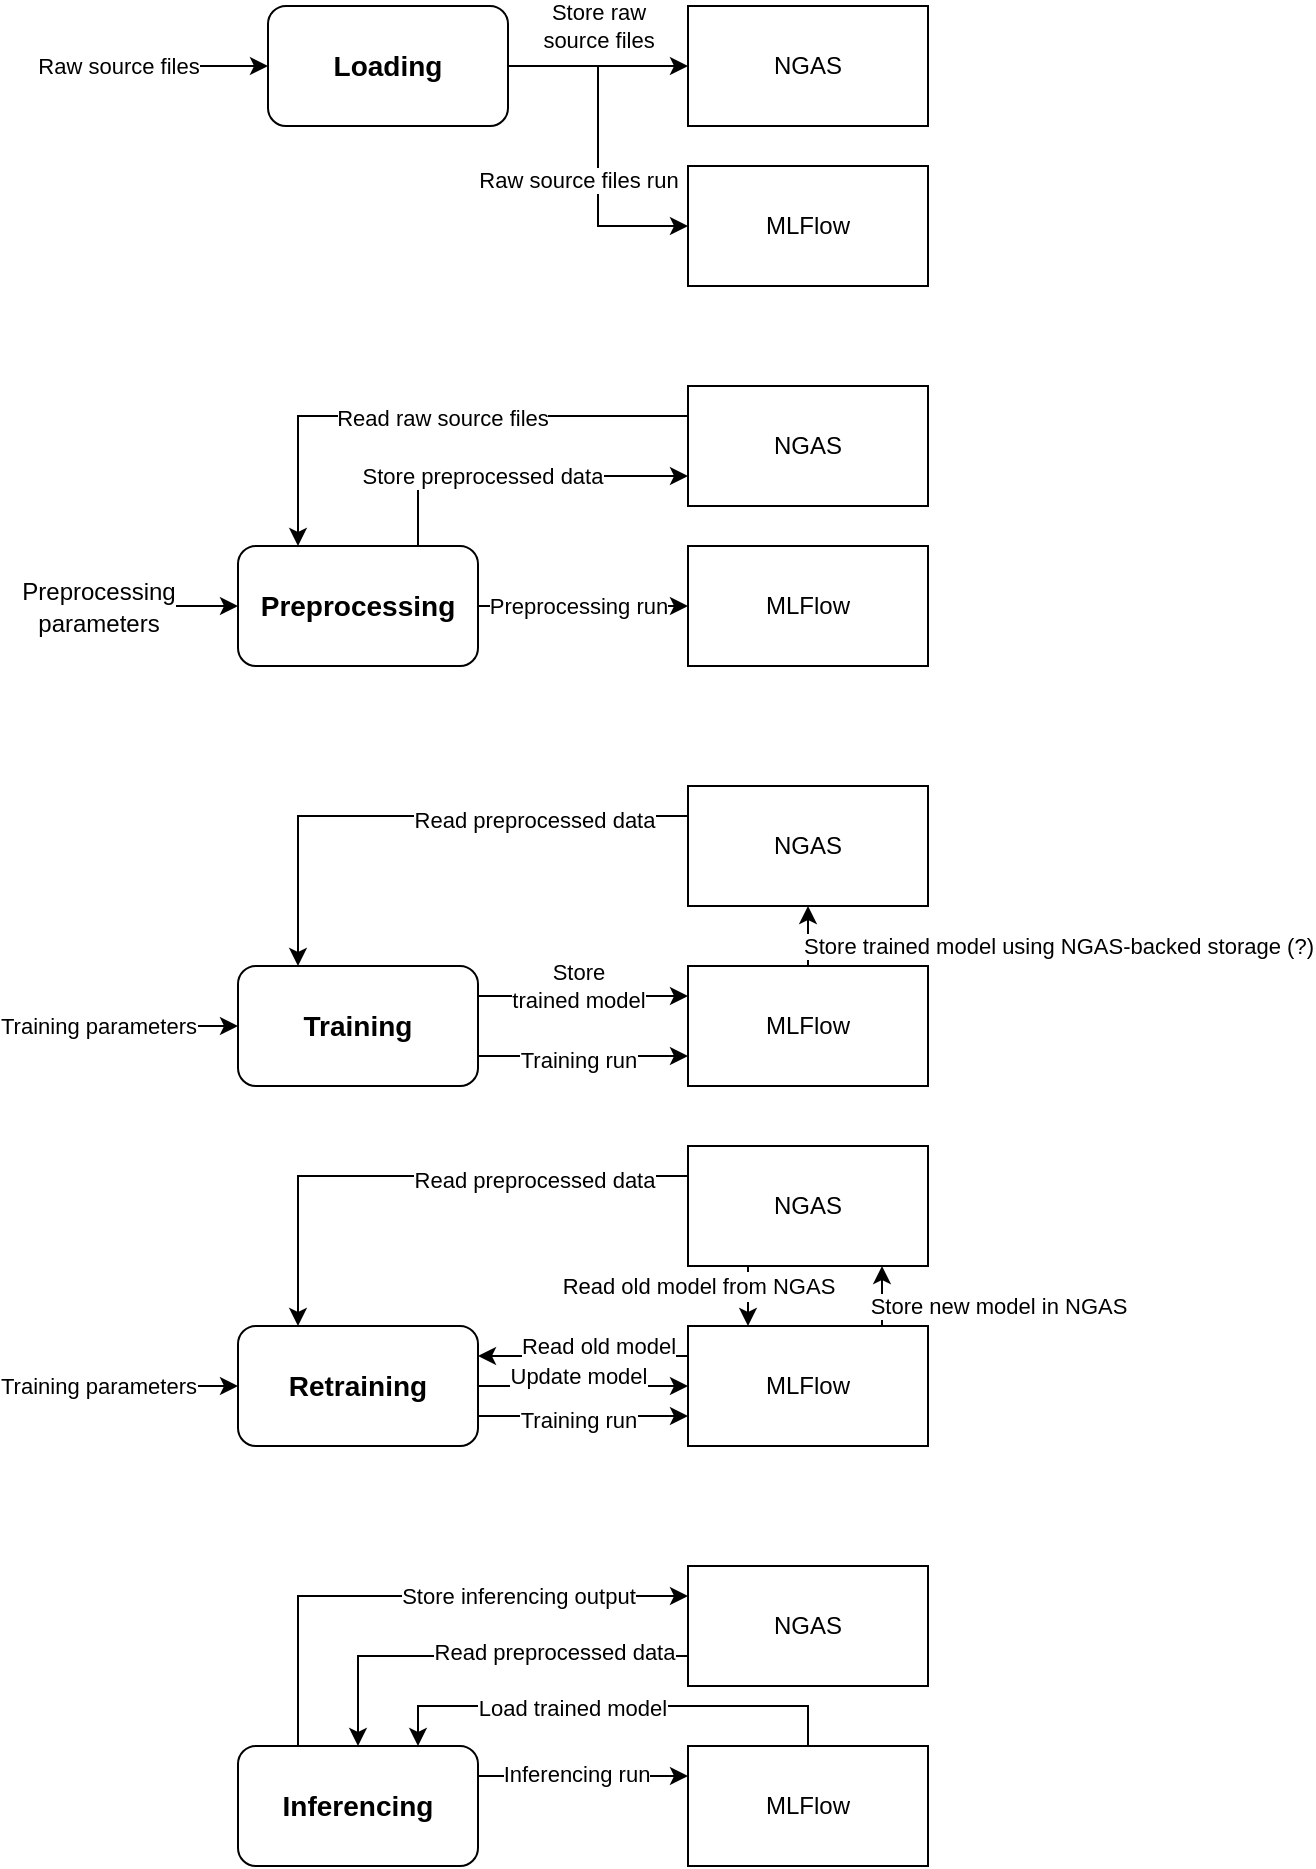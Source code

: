 <mxfile version="15.6.6" type="device"><diagram id="5dbOUXZhLIxRBl6OEjL3" name="Page-1"><mxGraphModel dx="888" dy="607" grid="1" gridSize="10" guides="1" tooltips="1" connect="1" arrows="1" fold="1" page="1" pageScale="1" pageWidth="850" pageHeight="1100" math="0" shadow="0"><root><mxCell id="0"/><mxCell id="1" parent="0"/><mxCell id="uUH0PDPOnwpwheN3JYVn-45" value="&lt;div&gt;Store raw &lt;br&gt;&lt;/div&gt;&lt;div&gt;source files&lt;/div&gt;" style="edgeStyle=orthogonalEdgeStyle;rounded=0;orthogonalLoop=1;jettySize=auto;html=1;exitX=1;exitY=0.5;exitDx=0;exitDy=0;entryX=0;entryY=0.5;entryDx=0;entryDy=0;labelBackgroundColor=default;fontColor=default;strokeColor=default;" edge="1" parent="1" source="uUH0PDPOnwpwheN3JYVn-38" target="uUH0PDPOnwpwheN3JYVn-44"><mxGeometry y="20" relative="1" as="geometry"><mxPoint as="offset"/></mxGeometry></mxCell><mxCell id="uUH0PDPOnwpwheN3JYVn-47" value="Raw source files run" style="edgeStyle=orthogonalEdgeStyle;rounded=0;orthogonalLoop=1;jettySize=auto;html=1;exitX=1;exitY=0.5;exitDx=0;exitDy=0;entryX=0;entryY=0.5;entryDx=0;entryDy=0;labelBackgroundColor=default;fontColor=default;strokeColor=default;" edge="1" parent="1" source="uUH0PDPOnwpwheN3JYVn-38" target="uUH0PDPOnwpwheN3JYVn-46"><mxGeometry x="0.2" y="-10" relative="1" as="geometry"><mxPoint as="offset"/></mxGeometry></mxCell><mxCell id="uUH0PDPOnwpwheN3JYVn-38" value="Loading" style="rounded=1;whiteSpace=wrap;html=1;labelBackgroundColor=default;fontColor=default;strokeColor=default;fillColor=default;gradientColor=none;fontSize=14;fontStyle=1" vertex="1" parent="1"><mxGeometry x="145" y="30" width="120" height="60" as="geometry"/></mxCell><mxCell id="uUH0PDPOnwpwheN3JYVn-53" style="edgeStyle=orthogonalEdgeStyle;rounded=0;orthogonalLoop=1;jettySize=auto;html=1;exitX=0.75;exitY=0;exitDx=0;exitDy=0;entryX=0;entryY=0.75;entryDx=0;entryDy=0;labelBackgroundColor=default;fontColor=default;strokeColor=default;" edge="1" parent="1" source="uUH0PDPOnwpwheN3JYVn-39" target="uUH0PDPOnwpwheN3JYVn-49"><mxGeometry relative="1" as="geometry"/></mxCell><mxCell id="uUH0PDPOnwpwheN3JYVn-56" value="Store preprocessed data" style="edgeLabel;html=1;align=center;verticalAlign=middle;resizable=0;points=[];fontColor=default;labelBackgroundColor=default;" vertex="1" connectable="0" parent="uUH0PDPOnwpwheN3JYVn-53"><mxGeometry x="-0.215" relative="1" as="geometry"><mxPoint as="offset"/></mxGeometry></mxCell><mxCell id="uUH0PDPOnwpwheN3JYVn-54" style="edgeStyle=orthogonalEdgeStyle;rounded=0;orthogonalLoop=1;jettySize=auto;html=1;exitX=1;exitY=0.5;exitDx=0;exitDy=0;entryX=0;entryY=0.5;entryDx=0;entryDy=0;labelBackgroundColor=default;fontColor=default;strokeColor=default;" edge="1" parent="1" source="uUH0PDPOnwpwheN3JYVn-39" target="uUH0PDPOnwpwheN3JYVn-51"><mxGeometry relative="1" as="geometry"/></mxCell><mxCell id="uUH0PDPOnwpwheN3JYVn-55" value="Preprocessing run" style="edgeLabel;html=1;align=center;verticalAlign=middle;resizable=0;points=[];fontColor=default;labelBackgroundColor=default;" vertex="1" connectable="0" parent="uUH0PDPOnwpwheN3JYVn-54"><mxGeometry x="-0.302" y="2" relative="1" as="geometry"><mxPoint x="13" y="2" as="offset"/></mxGeometry></mxCell><mxCell id="uUH0PDPOnwpwheN3JYVn-39" value="Preprocessing" style="rounded=1;whiteSpace=wrap;html=1;labelBackgroundColor=default;fontColor=default;strokeColor=default;fillColor=default;gradientColor=none;fontSize=14;fontStyle=1" vertex="1" parent="1"><mxGeometry x="130" y="300" width="120" height="60" as="geometry"/></mxCell><mxCell id="uUH0PDPOnwpwheN3JYVn-62" style="edgeStyle=orthogonalEdgeStyle;rounded=0;orthogonalLoop=1;jettySize=auto;html=1;exitX=1;exitY=0.25;exitDx=0;exitDy=0;entryX=0;entryY=0.25;entryDx=0;entryDy=0;labelBackgroundColor=default;fontColor=default;strokeColor=default;" edge="1" parent="1" source="uUH0PDPOnwpwheN3JYVn-40" target="uUH0PDPOnwpwheN3JYVn-59"><mxGeometry relative="1" as="geometry"/></mxCell><mxCell id="uUH0PDPOnwpwheN3JYVn-63" value="&lt;div&gt;Store&lt;br&gt;&lt;/div&gt;&lt;div&gt;trained model&lt;/div&gt;" style="edgeLabel;html=1;align=center;verticalAlign=middle;resizable=0;points=[];fontColor=default;labelBackgroundColor=default;" vertex="1" connectable="0" parent="uUH0PDPOnwpwheN3JYVn-62"><mxGeometry x="-0.323" y="-2" relative="1" as="geometry"><mxPoint x="14" y="-7" as="offset"/></mxGeometry></mxCell><mxCell id="uUH0PDPOnwpwheN3JYVn-64" style="edgeStyle=orthogonalEdgeStyle;rounded=0;orthogonalLoop=1;jettySize=auto;html=1;exitX=1;exitY=0.75;exitDx=0;exitDy=0;entryX=0;entryY=0.75;entryDx=0;entryDy=0;labelBackgroundColor=default;fontColor=default;strokeColor=default;" edge="1" parent="1" source="uUH0PDPOnwpwheN3JYVn-40" target="uUH0PDPOnwpwheN3JYVn-59"><mxGeometry relative="1" as="geometry"/></mxCell><mxCell id="uUH0PDPOnwpwheN3JYVn-65" value="Training run" style="edgeLabel;html=1;align=center;verticalAlign=middle;resizable=0;points=[];fontColor=default;labelBackgroundColor=default;" vertex="1" connectable="0" parent="uUH0PDPOnwpwheN3JYVn-64"><mxGeometry x="0.268" y="-2" relative="1" as="geometry"><mxPoint x="-17" as="offset"/></mxGeometry></mxCell><mxCell id="uUH0PDPOnwpwheN3JYVn-40" value="Training" style="rounded=1;whiteSpace=wrap;html=1;labelBackgroundColor=default;fontColor=default;strokeColor=default;fillColor=default;gradientColor=none;fontSize=14;fontStyle=1" vertex="1" parent="1"><mxGeometry x="130" y="510" width="120" height="60" as="geometry"/></mxCell><mxCell id="uUH0PDPOnwpwheN3JYVn-73" style="edgeStyle=orthogonalEdgeStyle;rounded=0;orthogonalLoop=1;jettySize=auto;html=1;exitX=1;exitY=0.25;exitDx=0;exitDy=0;entryX=0;entryY=0.25;entryDx=0;entryDy=0;labelBackgroundColor=default;fontColor=default;strokeColor=default;" edge="1" parent="1" source="uUH0PDPOnwpwheN3JYVn-41" target="uUH0PDPOnwpwheN3JYVn-68"><mxGeometry relative="1" as="geometry"/></mxCell><mxCell id="uUH0PDPOnwpwheN3JYVn-76" value="Inferencing run" style="edgeLabel;html=1;align=center;verticalAlign=middle;resizable=0;points=[];fontColor=default;labelBackgroundColor=default;" vertex="1" connectable="0" parent="uUH0PDPOnwpwheN3JYVn-73"><mxGeometry x="-0.31" y="1" relative="1" as="geometry"><mxPoint x="13" as="offset"/></mxGeometry></mxCell><mxCell id="uUH0PDPOnwpwheN3JYVn-74" style="edgeStyle=orthogonalEdgeStyle;rounded=0;orthogonalLoop=1;jettySize=auto;html=1;exitX=0.25;exitY=0;exitDx=0;exitDy=0;entryX=0;entryY=0.25;entryDx=0;entryDy=0;labelBackgroundColor=default;fontColor=default;strokeColor=default;" edge="1" parent="1" source="uUH0PDPOnwpwheN3JYVn-41" target="uUH0PDPOnwpwheN3JYVn-67"><mxGeometry relative="1" as="geometry"/></mxCell><mxCell id="uUH0PDPOnwpwheN3JYVn-75" value="Store inferencing output" style="edgeLabel;html=1;align=center;verticalAlign=middle;resizable=0;points=[];fontColor=default;labelBackgroundColor=default;" vertex="1" connectable="0" parent="uUH0PDPOnwpwheN3JYVn-74"><mxGeometry x="0.506" relative="1" as="geometry"><mxPoint x="-19" as="offset"/></mxGeometry></mxCell><mxCell id="uUH0PDPOnwpwheN3JYVn-41" value="Inferencing" style="rounded=1;whiteSpace=wrap;html=1;labelBackgroundColor=default;fontColor=default;strokeColor=default;fillColor=default;gradientColor=none;fontSize=14;fontStyle=1" vertex="1" parent="1"><mxGeometry x="130" y="900" width="120" height="60" as="geometry"/></mxCell><mxCell id="uUH0PDPOnwpwheN3JYVn-43" value="Raw source files" style="edgeStyle=orthogonalEdgeStyle;rounded=0;orthogonalLoop=1;jettySize=auto;html=1;entryX=0;entryY=0.5;entryDx=0;entryDy=0;labelBackgroundColor=default;fontColor=default;strokeColor=default;" edge="1" parent="1" target="uUH0PDPOnwpwheN3JYVn-38"><mxGeometry x="-1" y="-10" relative="1" as="geometry"><mxPoint x="80" y="60" as="sourcePoint"/><Array as="points"><mxPoint x="80" y="60"/></Array><mxPoint x="-10" y="-10" as="offset"/></mxGeometry></mxCell><mxCell id="uUH0PDPOnwpwheN3JYVn-44" value="NGAS" style="rounded=0;whiteSpace=wrap;html=1;labelBackgroundColor=default;fontColor=default;strokeColor=default;fillColor=default;gradientColor=none;" vertex="1" parent="1"><mxGeometry x="355" y="30" width="120" height="60" as="geometry"/></mxCell><mxCell id="uUH0PDPOnwpwheN3JYVn-46" value="MLFlow" style="rounded=0;whiteSpace=wrap;html=1;labelBackgroundColor=default;fontColor=default;strokeColor=default;fillColor=default;gradientColor=none;" vertex="1" parent="1"><mxGeometry x="355" y="110" width="120" height="60" as="geometry"/></mxCell><mxCell id="uUH0PDPOnwpwheN3JYVn-52" style="edgeStyle=orthogonalEdgeStyle;rounded=0;orthogonalLoop=1;jettySize=auto;html=1;exitX=0;exitY=0.25;exitDx=0;exitDy=0;entryX=0.25;entryY=0;entryDx=0;entryDy=0;labelBackgroundColor=default;fontColor=default;strokeColor=default;" edge="1" parent="1" source="uUH0PDPOnwpwheN3JYVn-49" target="uUH0PDPOnwpwheN3JYVn-39"><mxGeometry relative="1" as="geometry"/></mxCell><mxCell id="uUH0PDPOnwpwheN3JYVn-57" value="Read raw source files" style="edgeLabel;html=1;align=center;verticalAlign=middle;resizable=0;points=[];fontColor=default;labelBackgroundColor=default;" vertex="1" connectable="0" parent="uUH0PDPOnwpwheN3JYVn-52"><mxGeometry x="-0.052" y="2" relative="1" as="geometry"><mxPoint y="-1" as="offset"/></mxGeometry></mxCell><mxCell id="uUH0PDPOnwpwheN3JYVn-49" value="NGAS" style="rounded=0;whiteSpace=wrap;html=1;labelBackgroundColor=default;fontColor=default;strokeColor=default;fillColor=default;gradientColor=none;" vertex="1" parent="1"><mxGeometry x="355" y="220" width="120" height="60" as="geometry"/></mxCell><mxCell id="uUH0PDPOnwpwheN3JYVn-51" value="MLFlow" style="rounded=0;whiteSpace=wrap;html=1;labelBackgroundColor=default;fontColor=default;strokeColor=default;fillColor=default;gradientColor=none;" vertex="1" parent="1"><mxGeometry x="355" y="300" width="120" height="60" as="geometry"/></mxCell><mxCell id="uUH0PDPOnwpwheN3JYVn-60" style="edgeStyle=orthogonalEdgeStyle;rounded=0;orthogonalLoop=1;jettySize=auto;html=1;exitX=0;exitY=0.25;exitDx=0;exitDy=0;entryX=0.25;entryY=0;entryDx=0;entryDy=0;labelBackgroundColor=default;fontColor=default;strokeColor=default;" edge="1" parent="1" source="uUH0PDPOnwpwheN3JYVn-58" target="uUH0PDPOnwpwheN3JYVn-40"><mxGeometry relative="1" as="geometry"/></mxCell><mxCell id="uUH0PDPOnwpwheN3JYVn-61" value="Read preprocessed data" style="edgeLabel;html=1;align=center;verticalAlign=middle;resizable=0;points=[];fontColor=default;labelBackgroundColor=default;" vertex="1" connectable="0" parent="uUH0PDPOnwpwheN3JYVn-60"><mxGeometry x="-0.429" y="2" relative="1" as="geometry"><mxPoint as="offset"/></mxGeometry></mxCell><mxCell id="uUH0PDPOnwpwheN3JYVn-58" value="NGAS" style="rounded=0;whiteSpace=wrap;html=1;labelBackgroundColor=default;fontColor=default;strokeColor=default;fillColor=default;gradientColor=none;" vertex="1" parent="1"><mxGeometry x="355" y="420" width="120" height="60" as="geometry"/></mxCell><mxCell id="uUH0PDPOnwpwheN3JYVn-66" value="Store trained model using NGAS-backed storage (?)" style="edgeStyle=orthogonalEdgeStyle;rounded=0;orthogonalLoop=1;jettySize=auto;html=1;exitX=0.5;exitY=0;exitDx=0;exitDy=0;entryX=0.5;entryY=1;entryDx=0;entryDy=0;labelBackgroundColor=default;fontColor=default;strokeColor=default;" edge="1" parent="1" source="uUH0PDPOnwpwheN3JYVn-59" target="uUH0PDPOnwpwheN3JYVn-58"><mxGeometry x="-0.333" y="-125" relative="1" as="geometry"><mxPoint as="offset"/></mxGeometry></mxCell><mxCell id="uUH0PDPOnwpwheN3JYVn-59" value="MLFlow" style="rounded=0;whiteSpace=wrap;html=1;labelBackgroundColor=default;fontColor=default;strokeColor=default;fillColor=default;gradientColor=none;" vertex="1" parent="1"><mxGeometry x="355" y="510" width="120" height="60" as="geometry"/></mxCell><mxCell id="uUH0PDPOnwpwheN3JYVn-69" style="edgeStyle=orthogonalEdgeStyle;rounded=0;orthogonalLoop=1;jettySize=auto;html=1;exitX=0;exitY=0.75;exitDx=0;exitDy=0;entryX=0.5;entryY=0;entryDx=0;entryDy=0;labelBackgroundColor=default;fontColor=default;strokeColor=default;" edge="1" parent="1" source="uUH0PDPOnwpwheN3JYVn-67" target="uUH0PDPOnwpwheN3JYVn-41"><mxGeometry relative="1" as="geometry"/></mxCell><mxCell id="uUH0PDPOnwpwheN3JYVn-70" value="Read preprocessed data" style="edgeLabel;html=1;align=center;verticalAlign=middle;resizable=0;points=[];fontColor=default;labelBackgroundColor=default;" vertex="1" connectable="0" parent="uUH0PDPOnwpwheN3JYVn-69"><mxGeometry x="-0.358" y="-2" relative="1" as="geometry"><mxPoint as="offset"/></mxGeometry></mxCell><mxCell id="uUH0PDPOnwpwheN3JYVn-67" value="NGAS" style="rounded=0;whiteSpace=wrap;html=1;labelBackgroundColor=default;fontColor=default;strokeColor=default;fillColor=default;gradientColor=none;" vertex="1" parent="1"><mxGeometry x="355" y="810" width="120" height="60" as="geometry"/></mxCell><mxCell id="uUH0PDPOnwpwheN3JYVn-71" style="edgeStyle=orthogonalEdgeStyle;rounded=0;orthogonalLoop=1;jettySize=auto;html=1;exitX=0.5;exitY=0;exitDx=0;exitDy=0;entryX=0.75;entryY=0;entryDx=0;entryDy=0;labelBackgroundColor=default;fontColor=default;strokeColor=default;" edge="1" parent="1" source="uUH0PDPOnwpwheN3JYVn-68" target="uUH0PDPOnwpwheN3JYVn-41"><mxGeometry relative="1" as="geometry"/></mxCell><mxCell id="uUH0PDPOnwpwheN3JYVn-72" value="Load trained model" style="edgeLabel;html=1;align=center;verticalAlign=middle;resizable=0;points=[];fontColor=default;labelBackgroundColor=default;" vertex="1" connectable="0" parent="uUH0PDPOnwpwheN3JYVn-71"><mxGeometry x="0.175" y="1" relative="1" as="geometry"><mxPoint as="offset"/></mxGeometry></mxCell><mxCell id="uUH0PDPOnwpwheN3JYVn-68" value="MLFlow" style="rounded=0;whiteSpace=wrap;html=1;labelBackgroundColor=default;fontColor=default;strokeColor=default;fillColor=default;gradientColor=none;" vertex="1" parent="1"><mxGeometry x="355" y="900" width="120" height="60" as="geometry"/></mxCell><mxCell id="uUH0PDPOnwpwheN3JYVn-77" value="" style="endArrow=classic;html=1;rounded=0;labelBackgroundColor=default;fontColor=default;strokeColor=default;entryX=0;entryY=0.5;entryDx=0;entryDy=0;" edge="1" parent="1" target="uUH0PDPOnwpwheN3JYVn-40"><mxGeometry width="50" height="50" relative="1" as="geometry"><mxPoint x="50" y="540" as="sourcePoint"/><mxPoint x="100" y="460" as="targetPoint"/></mxGeometry></mxCell><mxCell id="uUH0PDPOnwpwheN3JYVn-78" value="Training parameters" style="edgeLabel;html=1;align=center;verticalAlign=middle;resizable=0;points=[];fontColor=default;labelBackgroundColor=default;" vertex="1" connectable="0" parent="uUH0PDPOnwpwheN3JYVn-77"><mxGeometry x="0.32" y="1" relative="1" as="geometry"><mxPoint x="-43" y="1" as="offset"/></mxGeometry></mxCell><mxCell id="uUH0PDPOnwpwheN3JYVn-82" value="" style="endArrow=classic;html=1;rounded=0;labelBackgroundColor=default;fontSize=13;fontColor=default;strokeColor=default;entryX=0;entryY=0.5;entryDx=0;entryDy=0;" edge="1" parent="1" target="uUH0PDPOnwpwheN3JYVn-39"><mxGeometry width="50" height="50" relative="1" as="geometry"><mxPoint x="40" y="330" as="sourcePoint"/><mxPoint x="90" y="320" as="targetPoint"/></mxGeometry></mxCell><mxCell id="uUH0PDPOnwpwheN3JYVn-83" value="&lt;font style=&quot;font-size: 12px&quot;&gt;Preprocessing &lt;br&gt;parameters&lt;br&gt;&lt;/font&gt;" style="edgeLabel;html=1;align=center;verticalAlign=middle;resizable=0;points=[];fontSize=13;fontColor=default;labelBackgroundColor=default;" vertex="1" connectable="0" parent="uUH0PDPOnwpwheN3JYVn-82"><mxGeometry x="-0.267" y="-1" relative="1" as="geometry"><mxPoint x="-13" y="-1" as="offset"/></mxGeometry></mxCell><mxCell id="uUH0PDPOnwpwheN3JYVn-84" style="edgeStyle=orthogonalEdgeStyle;rounded=0;orthogonalLoop=1;jettySize=auto;html=1;exitX=1;exitY=0.5;exitDx=0;exitDy=0;entryX=0;entryY=0.5;entryDx=0;entryDy=0;labelBackgroundColor=default;fontColor=default;strokeColor=default;" edge="1" parent="1" source="uUH0PDPOnwpwheN3JYVn-88" target="uUH0PDPOnwpwheN3JYVn-93"><mxGeometry relative="1" as="geometry"/></mxCell><mxCell id="uUH0PDPOnwpwheN3JYVn-85" value="Update model" style="edgeLabel;html=1;align=center;verticalAlign=middle;resizable=0;points=[];fontColor=default;labelBackgroundColor=default;" vertex="1" connectable="0" parent="uUH0PDPOnwpwheN3JYVn-84"><mxGeometry x="-0.323" y="-2" relative="1" as="geometry"><mxPoint x="14" y="-7" as="offset"/></mxGeometry></mxCell><mxCell id="uUH0PDPOnwpwheN3JYVn-86" style="edgeStyle=orthogonalEdgeStyle;rounded=0;orthogonalLoop=1;jettySize=auto;html=1;exitX=1;exitY=0.75;exitDx=0;exitDy=0;entryX=0;entryY=0.75;entryDx=0;entryDy=0;labelBackgroundColor=default;fontColor=default;strokeColor=default;" edge="1" parent="1" source="uUH0PDPOnwpwheN3JYVn-88" target="uUH0PDPOnwpwheN3JYVn-93"><mxGeometry relative="1" as="geometry"/></mxCell><mxCell id="uUH0PDPOnwpwheN3JYVn-87" value="Training run" style="edgeLabel;html=1;align=center;verticalAlign=middle;resizable=0;points=[];fontColor=default;labelBackgroundColor=default;" vertex="1" connectable="0" parent="uUH0PDPOnwpwheN3JYVn-86"><mxGeometry x="0.268" y="-2" relative="1" as="geometry"><mxPoint x="-17" as="offset"/></mxGeometry></mxCell><mxCell id="uUH0PDPOnwpwheN3JYVn-88" value="Retraining" style="rounded=1;whiteSpace=wrap;html=1;labelBackgroundColor=default;fontColor=default;strokeColor=default;fillColor=default;gradientColor=none;fontSize=14;fontStyle=1" vertex="1" parent="1"><mxGeometry x="130" y="690" width="120" height="60" as="geometry"/></mxCell><mxCell id="uUH0PDPOnwpwheN3JYVn-89" style="edgeStyle=orthogonalEdgeStyle;rounded=0;orthogonalLoop=1;jettySize=auto;html=1;exitX=0;exitY=0.25;exitDx=0;exitDy=0;entryX=0.25;entryY=0;entryDx=0;entryDy=0;labelBackgroundColor=default;fontColor=default;strokeColor=default;" edge="1" parent="1" source="uUH0PDPOnwpwheN3JYVn-91" target="uUH0PDPOnwpwheN3JYVn-88"><mxGeometry relative="1" as="geometry"/></mxCell><mxCell id="uUH0PDPOnwpwheN3JYVn-90" value="Read preprocessed data" style="edgeLabel;html=1;align=center;verticalAlign=middle;resizable=0;points=[];fontColor=default;labelBackgroundColor=default;" vertex="1" connectable="0" parent="uUH0PDPOnwpwheN3JYVn-89"><mxGeometry x="-0.429" y="2" relative="1" as="geometry"><mxPoint as="offset"/></mxGeometry></mxCell><mxCell id="uUH0PDPOnwpwheN3JYVn-97" value="&lt;font style=&quot;font-size: 11px&quot;&gt;Read old model from NGAS&lt;br&gt;&lt;/font&gt;" style="edgeStyle=orthogonalEdgeStyle;rounded=0;orthogonalLoop=1;jettySize=auto;html=1;exitX=0.25;exitY=1;exitDx=0;exitDy=0;entryX=0.25;entryY=0;entryDx=0;entryDy=0;labelBackgroundColor=default;fontSize=12;fontColor=default;strokeColor=default;" edge="1" parent="1" source="uUH0PDPOnwpwheN3JYVn-91" target="uUH0PDPOnwpwheN3JYVn-93"><mxGeometry x="-0.333" y="-25" relative="1" as="geometry"><mxPoint as="offset"/></mxGeometry></mxCell><mxCell id="uUH0PDPOnwpwheN3JYVn-91" value="NGAS" style="rounded=0;whiteSpace=wrap;html=1;labelBackgroundColor=default;fontColor=default;strokeColor=default;fillColor=default;gradientColor=none;" vertex="1" parent="1"><mxGeometry x="355" y="600" width="120" height="60" as="geometry"/></mxCell><mxCell id="uUH0PDPOnwpwheN3JYVn-92" value="Store new model in NGAS" style="edgeStyle=orthogonalEdgeStyle;rounded=0;orthogonalLoop=1;jettySize=auto;html=1;exitX=0.75;exitY=0;exitDx=0;exitDy=0;labelBackgroundColor=default;fontColor=default;strokeColor=default;" edge="1" parent="1" source="uUH0PDPOnwpwheN3JYVn-93"><mxGeometry x="-0.081" y="-58" relative="1" as="geometry"><mxPoint as="offset"/><mxPoint x="452" y="660" as="targetPoint"/></mxGeometry></mxCell><mxCell id="uUH0PDPOnwpwheN3JYVn-96" style="edgeStyle=orthogonalEdgeStyle;rounded=0;orthogonalLoop=1;jettySize=auto;html=1;exitX=0;exitY=0.25;exitDx=0;exitDy=0;entryX=1;entryY=0.25;entryDx=0;entryDy=0;labelBackgroundColor=default;fontSize=12;fontColor=default;strokeColor=default;" edge="1" parent="1" source="uUH0PDPOnwpwheN3JYVn-93" target="uUH0PDPOnwpwheN3JYVn-88"><mxGeometry relative="1" as="geometry"/></mxCell><mxCell id="uUH0PDPOnwpwheN3JYVn-98" value="Read old model" style="edgeLabel;html=1;align=center;verticalAlign=middle;resizable=0;points=[];fontSize=11;fontColor=default;labelBackgroundColor=default;" vertex="1" connectable="0" parent="uUH0PDPOnwpwheN3JYVn-96"><mxGeometry x="0.295" y="4" relative="1" as="geometry"><mxPoint x="23" y="-9" as="offset"/></mxGeometry></mxCell><mxCell id="uUH0PDPOnwpwheN3JYVn-93" value="MLFlow" style="rounded=0;whiteSpace=wrap;html=1;labelBackgroundColor=default;fontColor=default;strokeColor=default;fillColor=default;gradientColor=none;" vertex="1" parent="1"><mxGeometry x="355" y="690" width="120" height="60" as="geometry"/></mxCell><mxCell id="uUH0PDPOnwpwheN3JYVn-94" value="" style="endArrow=classic;html=1;rounded=0;labelBackgroundColor=default;fontColor=default;strokeColor=default;entryX=0;entryY=0.5;entryDx=0;entryDy=0;" edge="1" parent="1" target="uUH0PDPOnwpwheN3JYVn-88"><mxGeometry width="50" height="50" relative="1" as="geometry"><mxPoint x="50" y="720" as="sourcePoint"/><mxPoint x="100" y="640" as="targetPoint"/></mxGeometry></mxCell><mxCell id="uUH0PDPOnwpwheN3JYVn-95" value="Training parameters" style="edgeLabel;html=1;align=center;verticalAlign=middle;resizable=0;points=[];fontColor=default;labelBackgroundColor=default;" vertex="1" connectable="0" parent="uUH0PDPOnwpwheN3JYVn-94"><mxGeometry x="0.32" y="1" relative="1" as="geometry"><mxPoint x="-43" y="1" as="offset"/></mxGeometry></mxCell></root></mxGraphModel></diagram></mxfile>